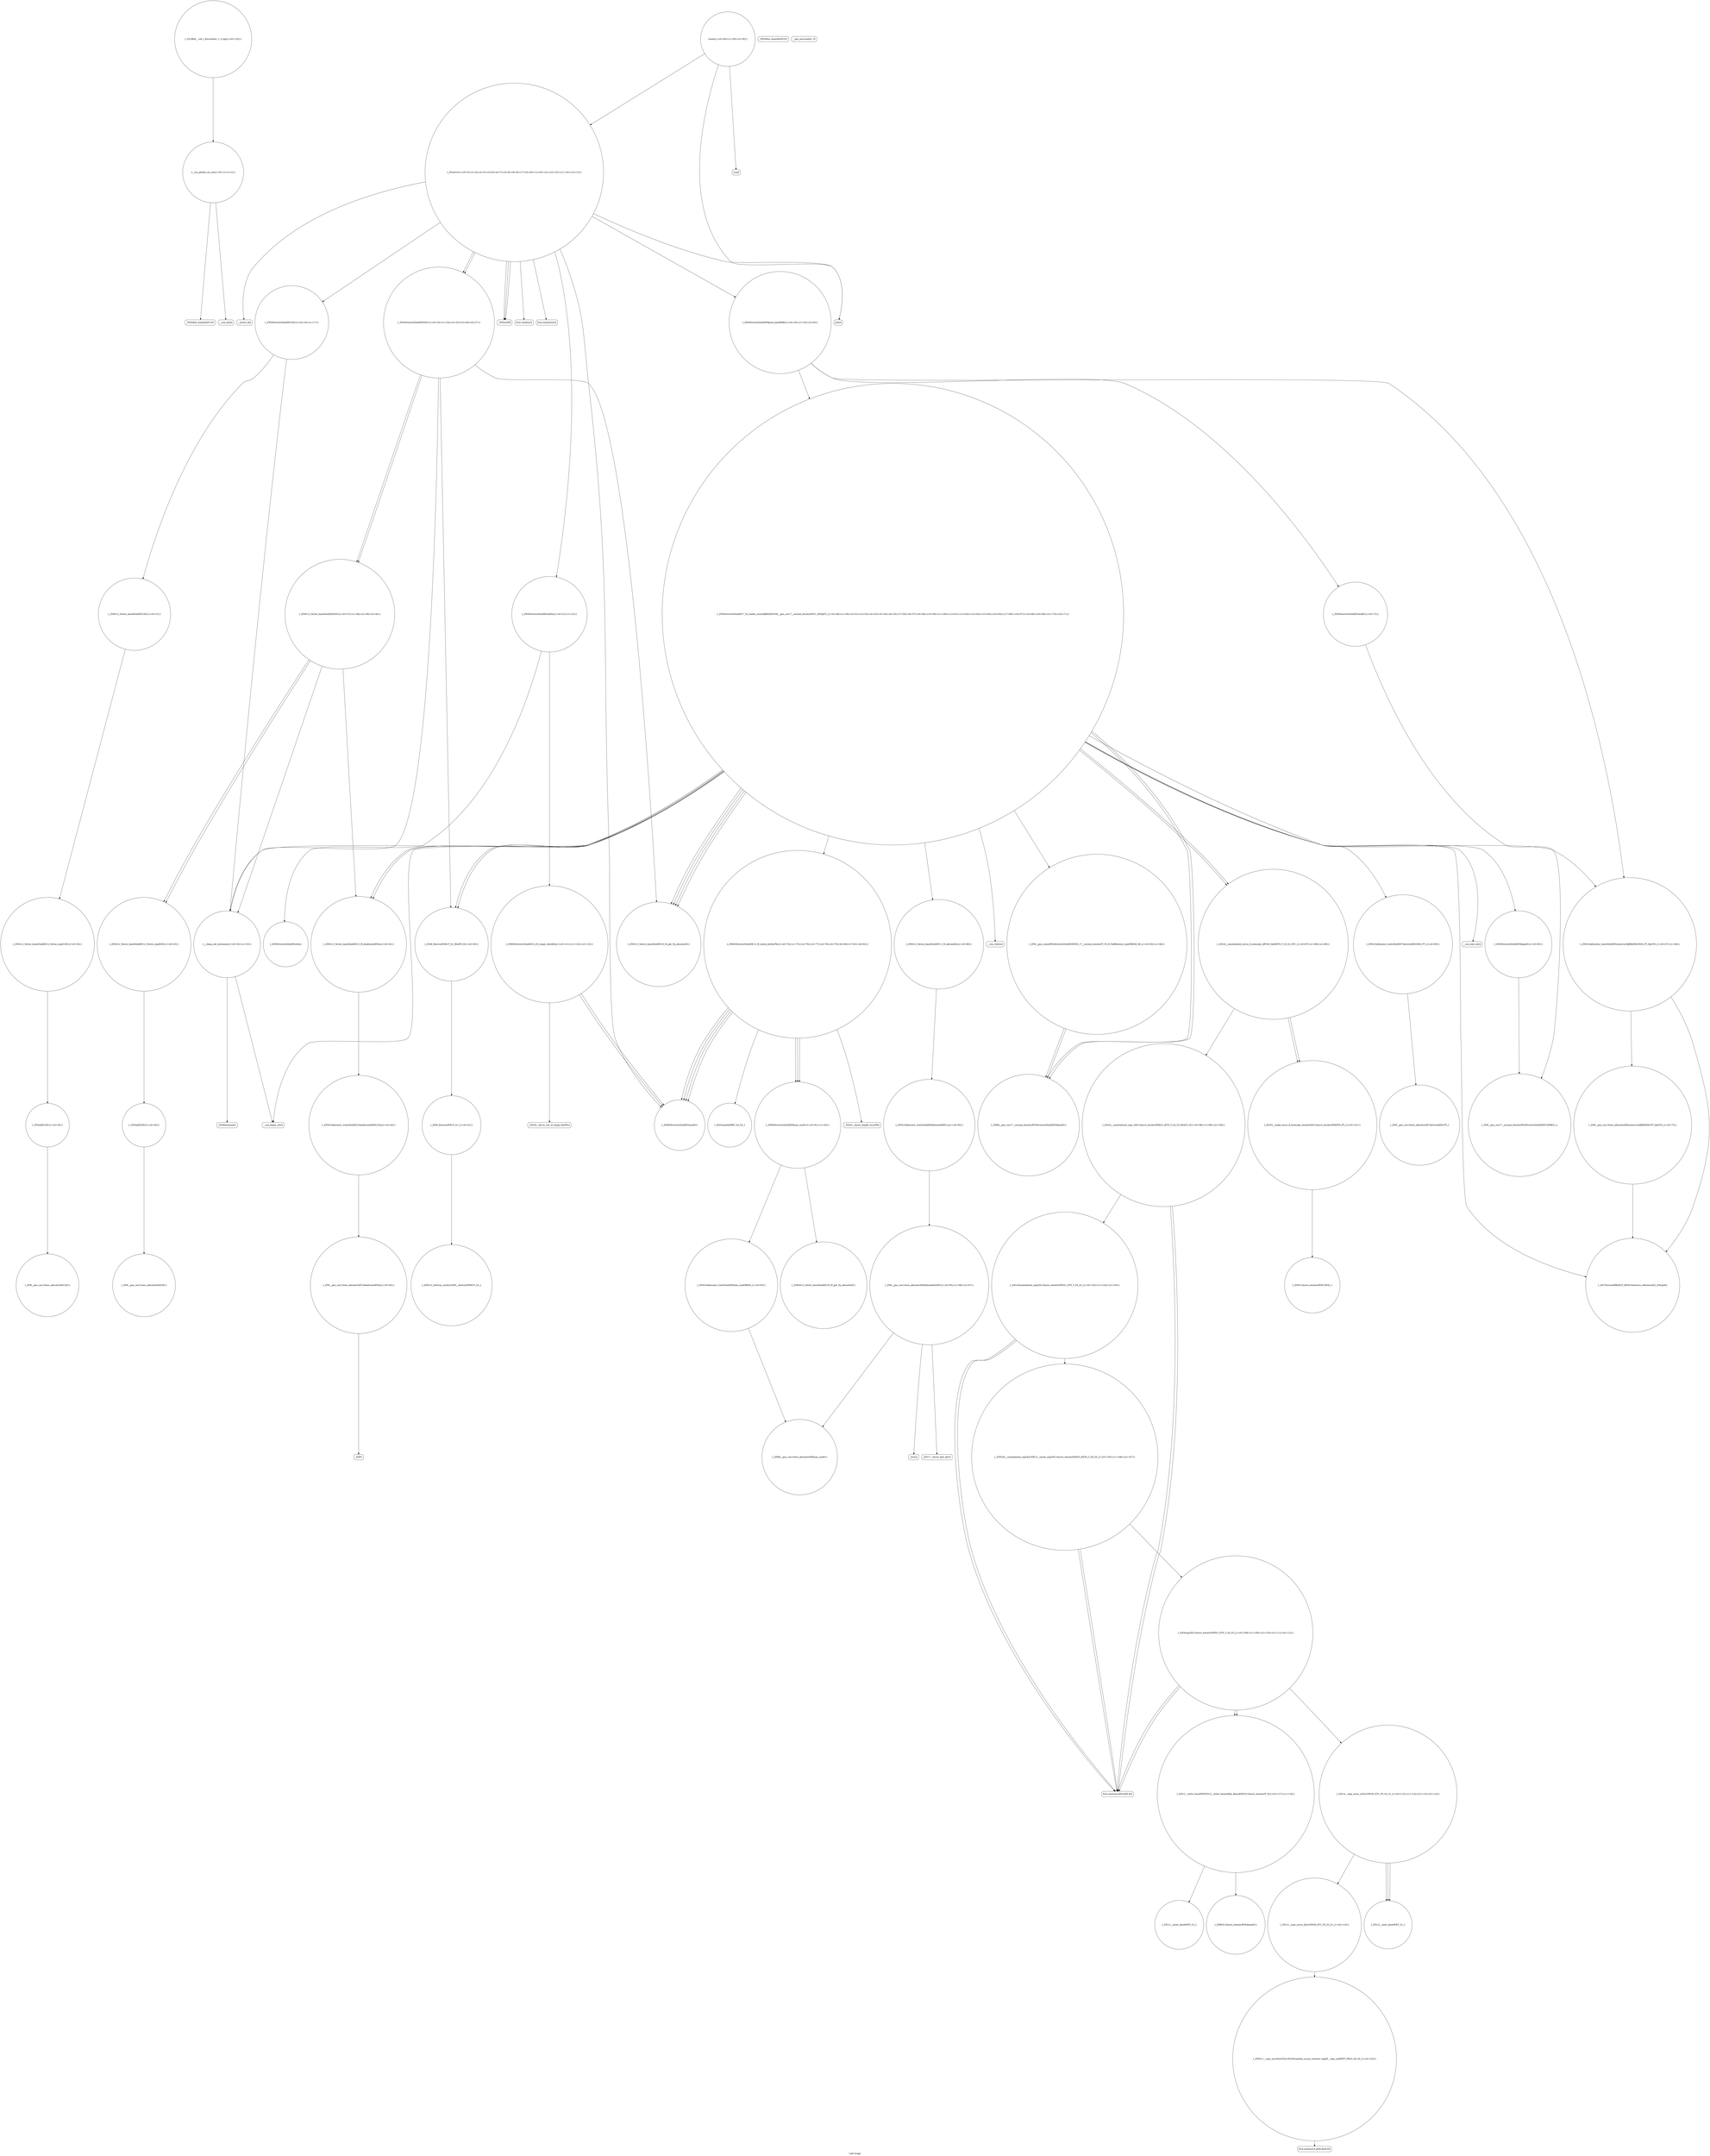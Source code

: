 digraph "Call Graph" {
	label="Call Graph";

	Node0x55ad62f02f10 [shape=record,shape=circle,label="{__cxx_global_var_init|{<s0>1|<s1>2}}"];
	Node0x55ad62f02f10:s0 -> Node0x55ad62f02f90[color=black];
	Node0x55ad62f02f10:s1 -> Node0x55ad62f03090[color=black];
	Node0x55ad62f04590 [shape=record,shape=circle,label="{_ZNSt12_Vector_baseIiSaIiEE11_M_allocateEm|{<s0>86}}"];
	Node0x55ad62f04590:s0 -> Node0x55ad62f05c30[color=black];
	Node0x55ad62f03290 [shape=record,shape=Mrecord,label="{__assert_fail}"];
	Node0x55ad62f05930 [shape=record,shape=Mrecord,label="{_ZSt20__throw_length_errorPKc}"];
	Node0x55ad62f03610 [shape=record,shape=circle,label="{_ZNSt6vectorIiSaIiEED2Ev|{<s0>23|<s1>24|<s2>25|<s3>26|<s4>27}}"];
	Node0x55ad62f03610:s0 -> Node0x55ad62f03c10[color=black];
	Node0x55ad62f03610:s1 -> Node0x55ad62f03b90[color=black];
	Node0x55ad62f03610:s2 -> Node0x55ad62f03c90[color=black];
	Node0x55ad62f03610:s3 -> Node0x55ad62f03c90[color=black];
	Node0x55ad62f03610:s4 -> Node0x55ad62f03890[color=black];
	Node0x55ad62f05cb0 [shape=record,shape=circle,label="{_ZN9__gnu_cxx13new_allocatorIiE8allocateEmPKv|{<s0>95|<s1>96|<s2>97}}"];
	Node0x55ad62f05cb0:s0 -> Node0x55ad62f05b30[color=black];
	Node0x55ad62f05cb0:s1 -> Node0x55ad62f05d30[color=black];
	Node0x55ad62f05cb0:s2 -> Node0x55ad62f05db0[color=black];
	Node0x55ad62f03990 [shape=record,shape=Mrecord,label="{_ZSt9terminatev}"];
	Node0x55ad62f06030 [shape=record,shape=circle,label="{_ZNSt20__uninitialized_copyILb1EE13__uninit_copyISt13move_iteratorIPiES3_EET0_T_S6_S5_|{<s0>105|<s1>106|<s2>107}}"];
	Node0x55ad62f06030:s0 -> Node0x55ad62f05fb0[color=black];
	Node0x55ad62f06030:s1 -> Node0x55ad62f05fb0[color=black];
	Node0x55ad62f06030:s2 -> Node0x55ad62f060b0[color=black];
	Node0x55ad62f03d10 [shape=record,shape=circle,label="{_ZSt8_DestroyIPiEvT_S1_|{<s0>41}}"];
	Node0x55ad62f03d10:s0 -> Node0x55ad62f03d90[color=black];
	Node0x55ad62f063b0 [shape=record,shape=Mrecord,label="{llvm.memmove.p0i8.p0i8.i64}"];
	Node0x55ad62f04090 [shape=record,shape=circle,label="{_ZNSaIiED2Ev|{<s0>46}}"];
	Node0x55ad62f04090:s0 -> Node0x55ad62f04110[color=black];
	Node0x55ad62f06730 [shape=record,shape=Mrecord,label="{_ZSt24__throw_out_of_range_fmtPKcz}"];
	Node0x55ad62f04410 [shape=record,shape=circle,label="{_ZNKSt6vectorIiSaIiEE12_M_check_lenEmPKc|{<s0>74|<s1>75|<s2>76|<s3>77|<s4>78|<s5>79|<s6>80|<s7>81|<s8>82}}"];
	Node0x55ad62f04410:s0 -> Node0x55ad62f058b0[color=black];
	Node0x55ad62f04410:s1 -> Node0x55ad62f03590[color=black];
	Node0x55ad62f04410:s2 -> Node0x55ad62f05930[color=black];
	Node0x55ad62f04410:s3 -> Node0x55ad62f03590[color=black];
	Node0x55ad62f04410:s4 -> Node0x55ad62f03590[color=black];
	Node0x55ad62f04410:s5 -> Node0x55ad62f059b0[color=black];
	Node0x55ad62f04410:s6 -> Node0x55ad62f03590[color=black];
	Node0x55ad62f04410:s7 -> Node0x55ad62f058b0[color=black];
	Node0x55ad62f04410:s8 -> Node0x55ad62f058b0[color=black];
	Node0x55ad62f03110 [shape=record,shape=circle,label="{_Z5solvev|{<s0>3|<s1>4|<s2>5|<s3>6|<s4>7|<s5>8|<s6>9|<s7>10|<s8>11|<s9>12|<s10>13|<s11>14|<s12>15}}"];
	Node0x55ad62f03110:s0 -> Node0x55ad62f03190[color=black];
	Node0x55ad62f03110:s1 -> Node0x55ad62f03190[color=black];
	Node0x55ad62f03110:s2 -> Node0x55ad62f03210[color=black];
	Node0x55ad62f03110:s3 -> Node0x55ad62f03190[color=black];
	Node0x55ad62f03110:s4 -> Node0x55ad62f03290[color=black];
	Node0x55ad62f03110:s5 -> Node0x55ad62f03310[color=black];
	Node0x55ad62f03110:s6 -> Node0x55ad62f03390[color=black];
	Node0x55ad62f03110:s7 -> Node0x55ad62f03610[color=black];
	Node0x55ad62f03110:s8 -> Node0x55ad62f03590[color=black];
	Node0x55ad62f03110:s9 -> Node0x55ad62f03510[color=black];
	Node0x55ad62f03110:s10 -> Node0x55ad62f03490[color=black];
	Node0x55ad62f03110:s11 -> Node0x55ad62f03610[color=black];
	Node0x55ad62f03110:s12 -> Node0x55ad62f03690[color=black];
	Node0x55ad62f057b0 [shape=record,shape=Mrecord,label="{__cxa_rethrow}"];
	Node0x55ad62f03490 [shape=record,shape=Mrecord,label="{printf}"];
	Node0x55ad62f05b30 [shape=record,shape=circle,label="{_ZNK9__gnu_cxx13new_allocatorIiE8max_sizeEv}"];
	Node0x55ad62f03810 [shape=record,shape=circle,label="{_ZNSt12_Vector_baseIiSaIiEEC2Ev|{<s0>31}}"];
	Node0x55ad62f03810:s0 -> Node0x55ad62f03a10[color=black];
	Node0x55ad62f05eb0 [shape=record,shape=circle,label="{_ZSt32__make_move_if_noexcept_iteratorIiSt13move_iteratorIPiEET0_PT_|{<s0>101}}"];
	Node0x55ad62f05eb0:s0 -> Node0x55ad62f06530[color=black];
	Node0x55ad62f03b90 [shape=record,shape=circle,label="{_ZSt8_DestroyIPiiEvT_S1_RSaIT0_E|{<s0>36}}"];
	Node0x55ad62f03b90:s0 -> Node0x55ad62f03d10[color=black];
	Node0x55ad62f06230 [shape=record,shape=circle,label="{_ZSt13__copy_move_aILb1EPiS0_ET1_T0_S2_S1_|{<s0>119}}"];
	Node0x55ad62f06230:s0 -> Node0x55ad62f06330[color=black];
	Node0x55ad62f03f10 [shape=record,shape=circle,label="{_ZNSt16allocator_traitsISaIiEE10deallocateERS0_Pim|{<s0>44}}"];
	Node0x55ad62f03f10:s0 -> Node0x55ad62f03f90[color=black];
	Node0x55ad62f065b0 [shape=record,shape=circle,label="{_ZN9__gnu_cxx13new_allocatorIiE7destroyIiEEvPT_}"];
	Node0x55ad62f04290 [shape=record,shape=circle,label="{_ZNSt6vectorIiSaIiEE3endEv|{<s0>72}}"];
	Node0x55ad62f04290:s0 -> Node0x55ad62f05bb0[color=black];
	Node0x55ad62f02f90 [shape=record,shape=Mrecord,label="{_ZNSt8ios_base4InitC1Ev}"];
	Node0x55ad62f04610 [shape=record,shape=circle,label="{_ZSt34__uninitialized_move_if_noexcept_aIPiS0_SaIiEET0_T_S3_S2_RT1_|{<s0>87|<s1>88|<s2>89}}"];
	Node0x55ad62f04610:s0 -> Node0x55ad62f05eb0[color=black];
	Node0x55ad62f04610:s1 -> Node0x55ad62f05eb0[color=black];
	Node0x55ad62f04610:s2 -> Node0x55ad62f05e30[color=black];
	Node0x55ad62f03310 [shape=record,shape=circle,label="{_ZNSt6vectorIiSaIiEEC2Ev|{<s0>16|<s1>17}}"];
	Node0x55ad62f03310:s0 -> Node0x55ad62f03810[color=black];
	Node0x55ad62f03310:s1 -> Node0x55ad62f03890[color=black];
	Node0x55ad62f059b0 [shape=record,shape=circle,label="{_ZSt3maxImERKT_S2_S2_}"];
	Node0x55ad62f03690 [shape=record,shape=Mrecord,label="{llvm.stackrestore}"];
	Node0x55ad62f05d30 [shape=record,shape=Mrecord,label="{_ZSt17__throw_bad_allocv}"];
	Node0x55ad62f03a10 [shape=record,shape=circle,label="{_ZNSt12_Vector_baseIiSaIiEE12_Vector_implC2Ev|{<s0>34}}"];
	Node0x55ad62f03a10:s0 -> Node0x55ad62f03a90[color=black];
	Node0x55ad62f060b0 [shape=record,shape=circle,label="{_ZSt4copyISt13move_iteratorIPiES1_ET0_T_S4_S3_|{<s0>108|<s1>109|<s2>110|<s3>111|<s4>112}}"];
	Node0x55ad62f060b0:s0 -> Node0x55ad62f05fb0[color=black];
	Node0x55ad62f060b0:s1 -> Node0x55ad62f061b0[color=black];
	Node0x55ad62f060b0:s2 -> Node0x55ad62f05fb0[color=black];
	Node0x55ad62f060b0:s3 -> Node0x55ad62f061b0[color=black];
	Node0x55ad62f060b0:s4 -> Node0x55ad62f06130[color=black];
	Node0x55ad62f03d90 [shape=record,shape=circle,label="{_ZNSt12_Destroy_auxILb1EE9__destroyIPiEEvT_S3_}"];
	Node0x55ad62f06430 [shape=record,shape=circle,label="{_ZSt12__miter_baseIPiET_S1_}"];
	Node0x55ad62f04110 [shape=record,shape=circle,label="{_ZN9__gnu_cxx13new_allocatorIiED2Ev}"];
	Node0x55ad62f067b0 [shape=record,shape=circle,label="{_GLOBAL__sub_I_Burunduk1_1_0.cpp|{<s0>124}}"];
	Node0x55ad62f067b0:s0 -> Node0x55ad62f02f10[color=black];
	Node0x55ad62f04490 [shape=record,shape=circle,label="{_ZN9__gnu_cxxmiIPiSt6vectorIiSaIiEEEENS_17__normal_iteratorIT_T0_E15difference_typeERKS8_SB_|{<s0>83|<s1>84}}"];
	Node0x55ad62f04490:s0 -> Node0x55ad62f04690[color=black];
	Node0x55ad62f04490:s1 -> Node0x55ad62f04690[color=black];
	Node0x55ad62f03190 [shape=record,shape=Mrecord,label="{_ZNSirsERi}"];
	Node0x55ad62f05830 [shape=record,shape=Mrecord,label="{__cxa_end_catch}"];
	Node0x55ad62f03510 [shape=record,shape=circle,label="{_ZNSt6vectorIiSaIiEE2atEm|{<s0>21|<s1>22}}"];
	Node0x55ad62f03510:s0 -> Node0x55ad62f06630[color=black];
	Node0x55ad62f03510:s1 -> Node0x55ad62f066b0[color=black];
	Node0x55ad62f05bb0 [shape=record,shape=circle,label="{_ZN9__gnu_cxx17__normal_iteratorIPiSt6vectorIiSaIiEEEC2ERKS1_}"];
	Node0x55ad62f03890 [shape=record,shape=circle,label="{__clang_call_terminate|{<s0>32|<s1>33}}"];
	Node0x55ad62f03890:s0 -> Node0x55ad62f03910[color=black];
	Node0x55ad62f03890:s1 -> Node0x55ad62f03990[color=black];
	Node0x55ad62f05f30 [shape=record,shape=circle,label="{_ZSt18uninitialized_copyISt13move_iteratorIPiES1_ET0_T_S4_S3_|{<s0>102|<s1>103|<s2>104}}"];
	Node0x55ad62f05f30:s0 -> Node0x55ad62f05fb0[color=black];
	Node0x55ad62f05f30:s1 -> Node0x55ad62f05fb0[color=black];
	Node0x55ad62f05f30:s2 -> Node0x55ad62f06030[color=black];
	Node0x55ad62f03c10 [shape=record,shape=circle,label="{_ZNSt12_Vector_baseIiSaIiEE19_M_get_Tp_allocatorEv}"];
	Node0x55ad62f062b0 [shape=record,shape=circle,label="{_ZSt12__niter_baseIPiET_S1_}"];
	Node0x55ad62f03f90 [shape=record,shape=circle,label="{_ZN9__gnu_cxx13new_allocatorIiE10deallocateEPim|{<s0>45}}"];
	Node0x55ad62f03f90:s0 -> Node0x55ad62f04010[color=black];
	Node0x55ad62f06630 [shape=record,shape=circle,label="{_ZNKSt6vectorIiSaIiEE14_M_range_checkEm|{<s0>121|<s1>122|<s2>123}}"];
	Node0x55ad62f06630:s0 -> Node0x55ad62f03590[color=black];
	Node0x55ad62f06630:s1 -> Node0x55ad62f03590[color=black];
	Node0x55ad62f06630:s2 -> Node0x55ad62f06730[color=black];
	Node0x55ad62f04310 [shape=record,shape=circle,label="{_ZN9__gnu_cxx13new_allocatorIiE9constructIiJRKiEEEvPT_DpOT0_|{<s0>73}}"];
	Node0x55ad62f04310:s0 -> Node0x55ad62f04390[color=black];
	Node0x55ad62f03010 [shape=record,shape=Mrecord,label="{_ZNSt8ios_base4InitD1Ev}"];
	Node0x55ad62f04690 [shape=record,shape=circle,label="{_ZNK9__gnu_cxx17__normal_iteratorIPiSt6vectorIiSaIiEEE4baseEv}"];
	Node0x55ad62f03390 [shape=record,shape=circle,label="{_ZNSt6vectorIiSaIiEE9push_backERKi|{<s0>18|<s1>19|<s2>20}}"];
	Node0x55ad62f03390:s0 -> Node0x55ad62f04190[color=black];
	Node0x55ad62f03390:s1 -> Node0x55ad62f04290[color=black];
	Node0x55ad62f03390:s2 -> Node0x55ad62f04210[color=black];
	Node0x55ad62f05a30 [shape=record,shape=circle,label="{_ZNSt16allocator_traitsISaIiEE8max_sizeERKS0_|{<s0>93}}"];
	Node0x55ad62f05a30:s0 -> Node0x55ad62f05b30[color=black];
	Node0x55ad62f03710 [shape=record,shape=circle,label="{main|{<s0>28|<s1>29|<s2>30}}"];
	Node0x55ad62f03710:s0 -> Node0x55ad62f03790[color=black];
	Node0x55ad62f03710:s1 -> Node0x55ad62f03490[color=black];
	Node0x55ad62f03710:s2 -> Node0x55ad62f03110[color=black];
	Node0x55ad62f05db0 [shape=record,shape=Mrecord,label="{_Znwm}"];
	Node0x55ad62f03a90 [shape=record,shape=circle,label="{_ZNSaIiEC2Ev|{<s0>35}}"];
	Node0x55ad62f03a90:s0 -> Node0x55ad62f03b10[color=black];
	Node0x55ad62f06130 [shape=record,shape=circle,label="{_ZSt14__copy_move_a2ILb1EPiS0_ET1_T0_S2_S1_|{<s0>113|<s1>114|<s2>115|<s3>116}}"];
	Node0x55ad62f06130:s0 -> Node0x55ad62f062b0[color=black];
	Node0x55ad62f06130:s1 -> Node0x55ad62f062b0[color=black];
	Node0x55ad62f06130:s2 -> Node0x55ad62f062b0[color=black];
	Node0x55ad62f06130:s3 -> Node0x55ad62f06230[color=black];
	Node0x55ad62f03e10 [shape=record,shape=circle,label="{_ZNSt12_Vector_baseIiSaIiEE13_M_deallocateEPim|{<s0>42}}"];
	Node0x55ad62f03e10:s0 -> Node0x55ad62f03f10[color=black];
	Node0x55ad62f064b0 [shape=record,shape=circle,label="{_ZNKSt13move_iteratorIPiE4baseEv}"];
	Node0x55ad62f04190 [shape=record,shape=circle,label="{_ZNSt16allocator_traitsISaIiEE9constructIiJRKiEEEvRS0_PT_DpOT0_|{<s0>47|<s1>48}}"];
	Node0x55ad62f04190:s0 -> Node0x55ad62f04390[color=black];
	Node0x55ad62f04190:s1 -> Node0x55ad62f04310[color=black];
	Node0x55ad62f04510 [shape=record,shape=circle,label="{_ZNSt6vectorIiSaIiEE5beginEv|{<s0>85}}"];
	Node0x55ad62f04510:s0 -> Node0x55ad62f05bb0[color=black];
	Node0x55ad62f03210 [shape=record,shape=Mrecord,label="{llvm.stacksave}"];
	Node0x55ad62f058b0 [shape=record,shape=circle,label="{_ZNKSt6vectorIiSaIiEE8max_sizeEv|{<s0>91|<s1>92}}"];
	Node0x55ad62f058b0:s0 -> Node0x55ad62f05ab0[color=black];
	Node0x55ad62f058b0:s1 -> Node0x55ad62f05a30[color=black];
	Node0x55ad62f03590 [shape=record,shape=circle,label="{_ZNKSt6vectorIiSaIiEE4sizeEv}"];
	Node0x55ad62f05c30 [shape=record,shape=circle,label="{_ZNSt16allocator_traitsISaIiEE8allocateERS0_m|{<s0>94}}"];
	Node0x55ad62f05c30:s0 -> Node0x55ad62f05cb0[color=black];
	Node0x55ad62f03910 [shape=record,shape=Mrecord,label="{__cxa_begin_catch}"];
	Node0x55ad62f05fb0 [shape=record,shape=Mrecord,label="{llvm.memcpy.p0i8.p0i8.i64}"];
	Node0x55ad62f03c90 [shape=record,shape=circle,label="{_ZNSt12_Vector_baseIiSaIiEED2Ev|{<s0>37|<s1>38|<s2>39|<s3>40}}"];
	Node0x55ad62f03c90:s0 -> Node0x55ad62f03e10[color=black];
	Node0x55ad62f03c90:s1 -> Node0x55ad62f03e90[color=black];
	Node0x55ad62f03c90:s2 -> Node0x55ad62f03e90[color=black];
	Node0x55ad62f03c90:s3 -> Node0x55ad62f03890[color=black];
	Node0x55ad62f06330 [shape=record,shape=circle,label="{_ZNSt11__copy_moveILb1ELb1ESt26random_access_iterator_tagE8__copy_mIiEEPT_PKS3_S6_S4_|{<s0>120}}"];
	Node0x55ad62f06330:s0 -> Node0x55ad62f063b0[color=black];
	Node0x55ad62f04010 [shape=record,shape=Mrecord,label="{_ZdlPv}"];
	Node0x55ad62f066b0 [shape=record,shape=circle,label="{_ZNSt6vectorIiSaIiEEixEm}"];
	Node0x55ad62f04390 [shape=record,shape=circle,label="{_ZSt7forwardIRKiEOT_RNSt16remove_referenceIS2_E4typeE}"];
	Node0x55ad62f03090 [shape=record,shape=Mrecord,label="{__cxa_atexit}"];
	Node0x55ad62f05730 [shape=record,shape=circle,label="{_ZNSt16allocator_traitsISaIiEE7destroyIiEEvRS0_PT_|{<s0>90}}"];
	Node0x55ad62f05730:s0 -> Node0x55ad62f065b0[color=black];
	Node0x55ad62f03410 [shape=record,shape=Mrecord,label="{__gxx_personality_v0}"];
	Node0x55ad62f05ab0 [shape=record,shape=circle,label="{_ZNKSt12_Vector_baseIiSaIiEE19_M_get_Tp_allocatorEv}"];
	Node0x55ad62f03790 [shape=record,shape=Mrecord,label="{scanf}"];
	Node0x55ad62f05e30 [shape=record,shape=circle,label="{_ZSt22__uninitialized_copy_aISt13move_iteratorIPiES1_iET0_T_S4_S3_RSaIT1_E|{<s0>98|<s1>99|<s2>100}}"];
	Node0x55ad62f05e30:s0 -> Node0x55ad62f05fb0[color=black];
	Node0x55ad62f05e30:s1 -> Node0x55ad62f05fb0[color=black];
	Node0x55ad62f05e30:s2 -> Node0x55ad62f05f30[color=black];
	Node0x55ad62f03b10 [shape=record,shape=circle,label="{_ZN9__gnu_cxx13new_allocatorIiEC2Ev}"];
	Node0x55ad62f061b0 [shape=record,shape=circle,label="{_ZSt12__miter_baseIPiEDTcl12__miter_basecldtfp_4baseEEESt13move_iteratorIT_E|{<s0>117|<s1>118}}"];
	Node0x55ad62f061b0:s0 -> Node0x55ad62f064b0[color=black];
	Node0x55ad62f061b0:s1 -> Node0x55ad62f06430[color=black];
	Node0x55ad62f03e90 [shape=record,shape=circle,label="{_ZNSt12_Vector_baseIiSaIiEE12_Vector_implD2Ev|{<s0>43}}"];
	Node0x55ad62f03e90:s0 -> Node0x55ad62f04090[color=black];
	Node0x55ad62f06530 [shape=record,shape=circle,label="{_ZNSt13move_iteratorIPiEC2ES0_}"];
	Node0x55ad62f04210 [shape=record,shape=circle,label="{_ZNSt6vectorIiSaIiEE17_M_realloc_insertIJRKiEEEvN9__gnu_cxx17__normal_iteratorIPiS1_EEDpOT_|{<s0>49|<s1>50|<s2>51|<s3>52|<s4>53|<s5>54|<s6>55|<s7>56|<s8>57|<s9>58|<s10>59|<s11>60|<s12>61|<s13>62|<s14>63|<s15>64|<s16>65|<s17>66|<s18>67|<s19>68|<s20>69|<s21>70|<s22>71}}"];
	Node0x55ad62f04210:s0 -> Node0x55ad62f04410[color=black];
	Node0x55ad62f04210:s1 -> Node0x55ad62f04510[color=black];
	Node0x55ad62f04210:s2 -> Node0x55ad62f04490[color=black];
	Node0x55ad62f04210:s3 -> Node0x55ad62f04590[color=black];
	Node0x55ad62f04210:s4 -> Node0x55ad62f04390[color=black];
	Node0x55ad62f04210:s5 -> Node0x55ad62f04190[color=black];
	Node0x55ad62f04210:s6 -> Node0x55ad62f04690[color=black];
	Node0x55ad62f04210:s7 -> Node0x55ad62f03c10[color=black];
	Node0x55ad62f04210:s8 -> Node0x55ad62f04610[color=black];
	Node0x55ad62f04210:s9 -> Node0x55ad62f04690[color=black];
	Node0x55ad62f04210:s10 -> Node0x55ad62f03c10[color=black];
	Node0x55ad62f04210:s11 -> Node0x55ad62f04610[color=black];
	Node0x55ad62f04210:s12 -> Node0x55ad62f03910[color=black];
	Node0x55ad62f04210:s13 -> Node0x55ad62f05730[color=black];
	Node0x55ad62f04210:s14 -> Node0x55ad62f05830[color=black];
	Node0x55ad62f04210:s15 -> Node0x55ad62f03c10[color=black];
	Node0x55ad62f04210:s16 -> Node0x55ad62f03b90[color=black];
	Node0x55ad62f04210:s17 -> Node0x55ad62f03e10[color=black];
	Node0x55ad62f04210:s18 -> Node0x55ad62f057b0[color=black];
	Node0x55ad62f04210:s19 -> Node0x55ad62f03c10[color=black];
	Node0x55ad62f04210:s20 -> Node0x55ad62f03b90[color=black];
	Node0x55ad62f04210:s21 -> Node0x55ad62f03e10[color=black];
	Node0x55ad62f04210:s22 -> Node0x55ad62f03890[color=black];
}
